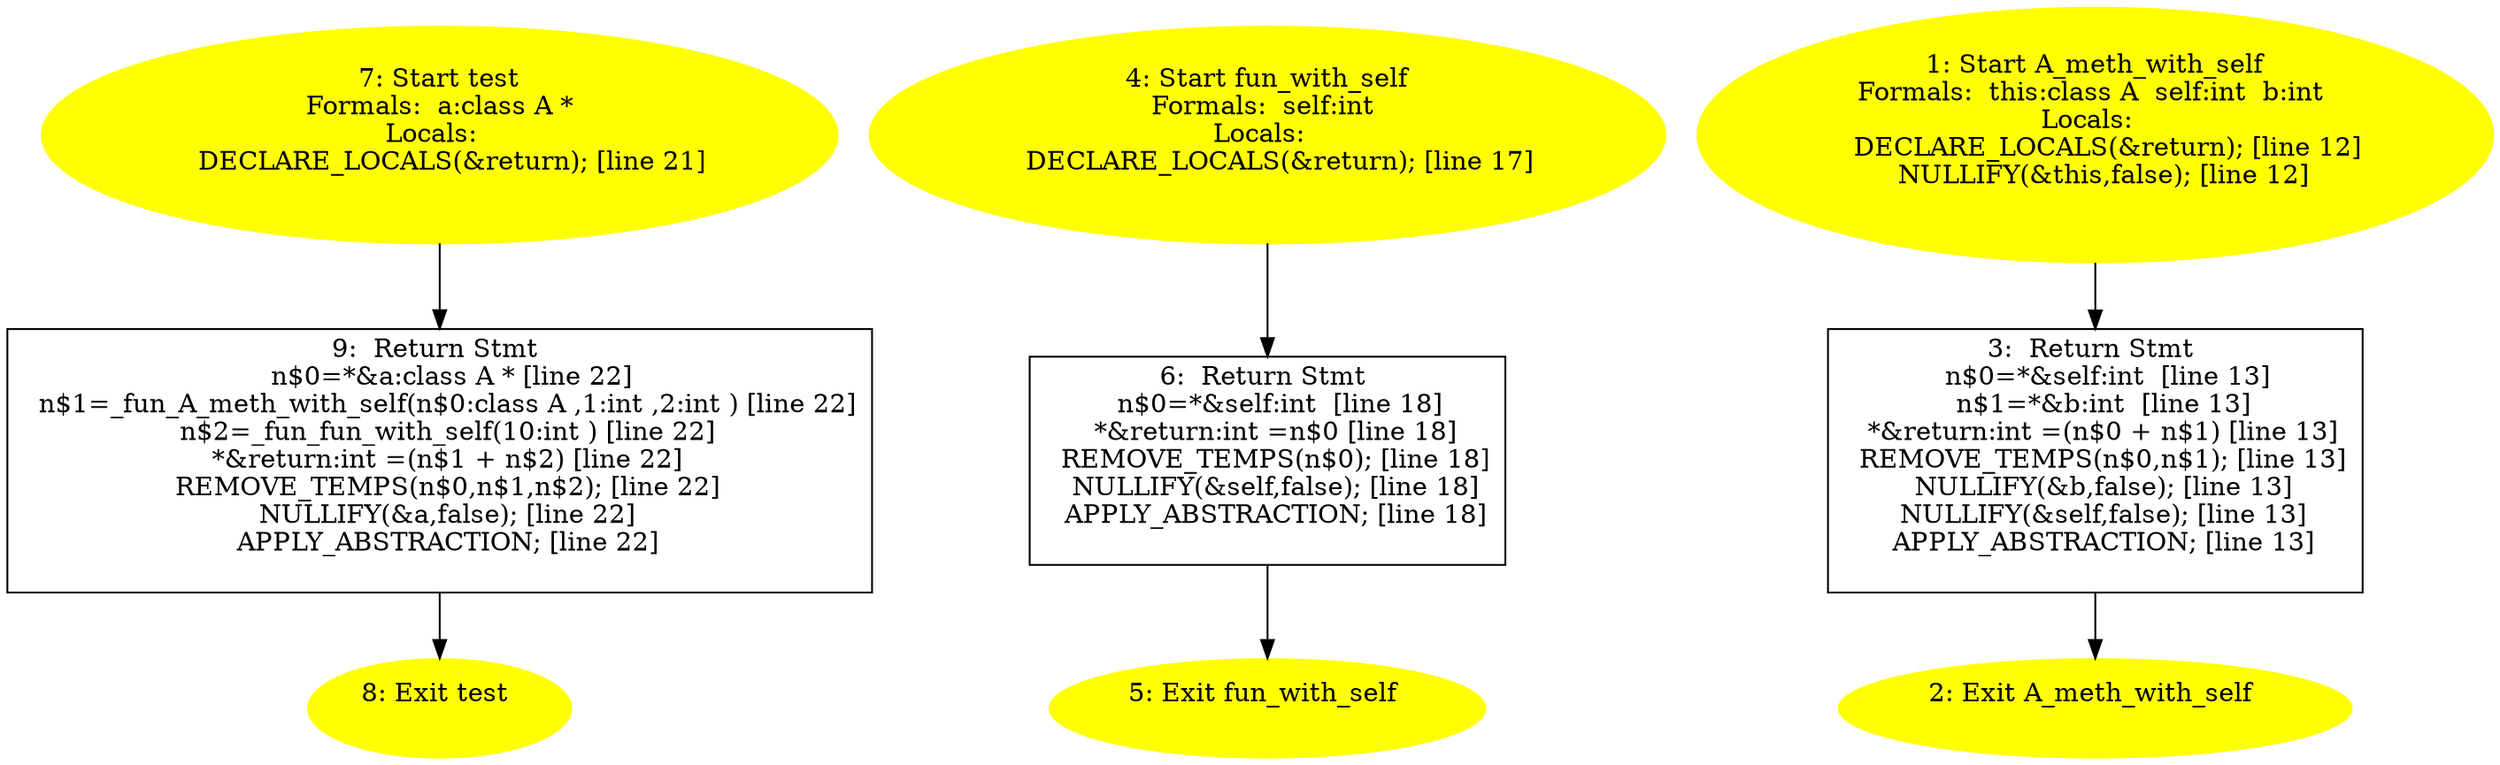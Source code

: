 digraph iCFG {
9 [label="9:  Return Stmt \n   n$0=*&a:class A * [line 22]\n  n$1=_fun_A_meth_with_self(n$0:class A ,1:int ,2:int ) [line 22]\n  n$2=_fun_fun_with_self(10:int ) [line 22]\n  *&return:int =(n$1 + n$2) [line 22]\n  REMOVE_TEMPS(n$0,n$1,n$2); [line 22]\n  NULLIFY(&a,false); [line 22]\n  APPLY_ABSTRACTION; [line 22]\n " shape="box"]
	

	 9 -> 8 ;
8 [label="8: Exit test \n  " color=yellow style=filled]
	

7 [label="7: Start test\nFormals:  a:class A *\nLocals:  \n   DECLARE_LOCALS(&return); [line 21]\n " color=yellow style=filled]
	

	 7 -> 9 ;
6 [label="6:  Return Stmt \n   n$0=*&self:int  [line 18]\n  *&return:int =n$0 [line 18]\n  REMOVE_TEMPS(n$0); [line 18]\n  NULLIFY(&self,false); [line 18]\n  APPLY_ABSTRACTION; [line 18]\n " shape="box"]
	

	 6 -> 5 ;
5 [label="5: Exit fun_with_self \n  " color=yellow style=filled]
	

4 [label="4: Start fun_with_self\nFormals:  self:int \nLocals:  \n   DECLARE_LOCALS(&return); [line 17]\n " color=yellow style=filled]
	

	 4 -> 6 ;
3 [label="3:  Return Stmt \n   n$0=*&self:int  [line 13]\n  n$1=*&b:int  [line 13]\n  *&return:int =(n$0 + n$1) [line 13]\n  REMOVE_TEMPS(n$0,n$1); [line 13]\n  NULLIFY(&b,false); [line 13]\n  NULLIFY(&self,false); [line 13]\n  APPLY_ABSTRACTION; [line 13]\n " shape="box"]
	

	 3 -> 2 ;
2 [label="2: Exit A_meth_with_self \n  " color=yellow style=filled]
	

1 [label="1: Start A_meth_with_self\nFormals:  this:class A  self:int  b:int \nLocals:  \n   DECLARE_LOCALS(&return); [line 12]\n  NULLIFY(&this,false); [line 12]\n " color=yellow style=filled]
	

	 1 -> 3 ;
}
